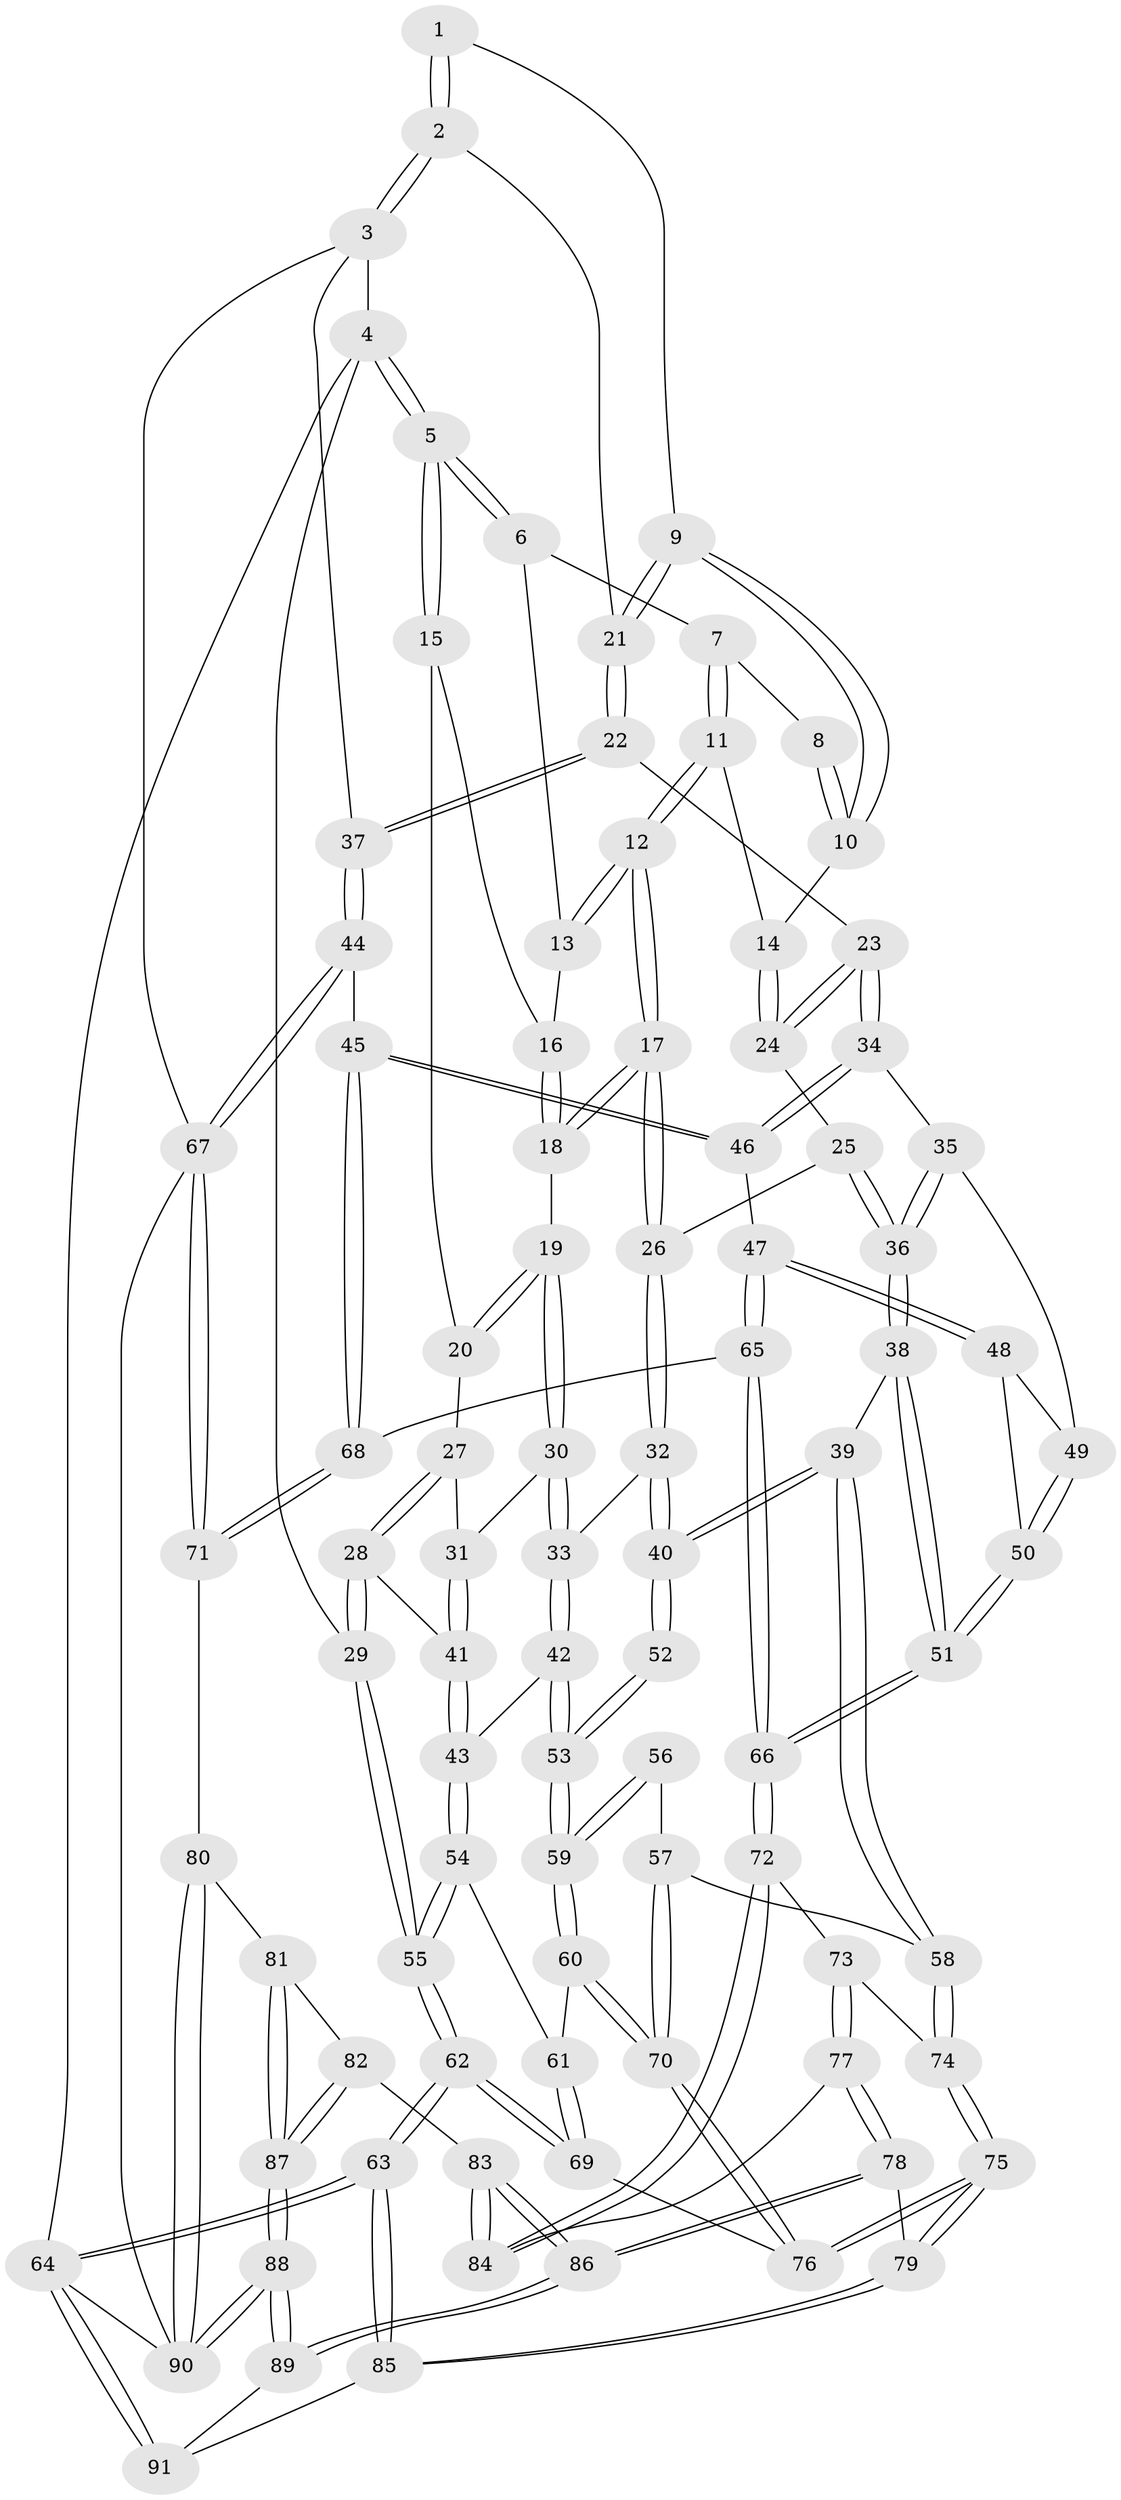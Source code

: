 // Generated by graph-tools (version 1.1) at 2025/27/03/15/25 16:27:57]
// undirected, 91 vertices, 224 edges
graph export_dot {
graph [start="1"]
  node [color=gray90,style=filled];
  1 [pos="+0.8394618997844864+0"];
  2 [pos="+1+0"];
  3 [pos="+1+0"];
  4 [pos="+0+0"];
  5 [pos="+0+0"];
  6 [pos="+0.31752906905811723+0"];
  7 [pos="+0.4716106104353567+0"];
  8 [pos="+0.5562638249539877+0"];
  9 [pos="+0.6579770202372942+0.11652074204543914"];
  10 [pos="+0.620337456802378+0.04871075214410478"];
  11 [pos="+0.45353711887254294+0.035868154430637886"];
  12 [pos="+0.404761625812429+0.09108453929677134"];
  13 [pos="+0.29515855128472185+0"];
  14 [pos="+0.48322522785206723+0.05715348750401306"];
  15 [pos="+0.1863881380307218+0.05587227204724595"];
  16 [pos="+0.27002262354808254+0.05211722096952138"];
  17 [pos="+0.3654399086300517+0.16529577932840653"];
  18 [pos="+0.3289225407996895+0.16378404754563658"];
  19 [pos="+0.3159989268097593+0.16985277311699548"];
  20 [pos="+0.19004286268816126+0.10033344989228382"];
  21 [pos="+0.6663217294431881+0.14214399283785906"];
  22 [pos="+0.6659774208805769+0.15443441124053556"];
  23 [pos="+0.6450341083038439+0.1802186946572131"];
  24 [pos="+0.549460155610899+0.14138278985222968"];
  25 [pos="+0.4154513768535387+0.19279667072560988"];
  26 [pos="+0.37672313873354696+0.1778568282497672"];
  27 [pos="+0.1827836545693172+0.11517219698639525"];
  28 [pos="+0+0.21688886873779853"];
  29 [pos="+0+0.1342146425301472"];
  30 [pos="+0.29502151616123257+0.18595275694501362"];
  31 [pos="+0.21375149668904472+0.22158147578915097"];
  32 [pos="+0.3675348900658115+0.3449205255877352"];
  33 [pos="+0.29677840954993967+0.311649821779429"];
  34 [pos="+0.6380367909062719+0.21552492221238187"];
  35 [pos="+0.6176826470445613+0.24651477593762755"];
  36 [pos="+0.5406928517666436+0.3095309196179687"];
  37 [pos="+1+0.18757848187016035"];
  38 [pos="+0.4945356006853694+0.4340470852912237"];
  39 [pos="+0.45142809829265096+0.4372335099225088"];
  40 [pos="+0.3799552164949427+0.37052036734017557"];
  41 [pos="+0.12862046147316855+0.2910779389937379"];
  42 [pos="+0.15615144978683004+0.33283300255591897"];
  43 [pos="+0.13743814022199694+0.30894425249816576"];
  44 [pos="+1+0.3038553582614029"];
  45 [pos="+0.8861395447660957+0.37142470888626355"];
  46 [pos="+0.8620913323044126+0.3743377887831565"];
  47 [pos="+0.8485050877025233+0.3807640322289762"];
  48 [pos="+0.7639530926582991+0.39652350072245524"];
  49 [pos="+0.6344599340457697+0.2742916226323878"];
  50 [pos="+0.6968407121173662+0.4195677831703659"];
  51 [pos="+0.5823715307209205+0.5115100941461699"];
  52 [pos="+0.2806050621917926+0.3866701708780539"];
  53 [pos="+0.16958315528073883+0.366625047786338"];
  54 [pos="+0.010583458358670687+0.4689539537836229"];
  55 [pos="+0+0.45023162227693964"];
  56 [pos="+0.28465718281464625+0.4304615508853577"];
  57 [pos="+0.3705237429227325+0.48073037606372043"];
  58 [pos="+0.4005140757329219+0.48123080253614997"];
  59 [pos="+0.17597697510924412+0.4723990710534939"];
  60 [pos="+0.1744022031290489+0.5002904427006903"];
  61 [pos="+0.024969763392571537+0.4766116564430239"];
  62 [pos="+0+0.8632137377382644"];
  63 [pos="+0+0.9653302647600943"];
  64 [pos="+0+1"];
  65 [pos="+0.6952631925914685+0.6140725279234351"];
  66 [pos="+0.6257035951070178+0.6226550415228721"];
  67 [pos="+1+0.7155168134602644"];
  68 [pos="+0.8173416753918085+0.6323296256366165"];
  69 [pos="+0.06686974318970738+0.6674364397087512"];
  70 [pos="+0.17731872869414086+0.5076973844512463"];
  71 [pos="+0.9658693680536916+0.7232286094899029"];
  72 [pos="+0.6165061514266769+0.643884051292406"];
  73 [pos="+0.44118876699830956+0.6318833501608428"];
  74 [pos="+0.35263298236479906+0.6150860123813824"];
  75 [pos="+0.27495905355831785+0.6975416206258438"];
  76 [pos="+0.1738443490352014+0.6329833375729453"];
  77 [pos="+0.42542846830519454+0.7570645910499122"];
  78 [pos="+0.34646615036743184+0.7994071813790375"];
  79 [pos="+0.312921036226073+0.7966546813191988"];
  80 [pos="+0.8396762331628727+0.8171115754947069"];
  81 [pos="+0.7948666091203687+0.8249812493756468"];
  82 [pos="+0.6395334905122806+0.7816425715292447"];
  83 [pos="+0.6394796727588562+0.7815859956201712"];
  84 [pos="+0.6115865704638378+0.6693690174822151"];
  85 [pos="+0.2875458741841401+0.8393904255143706"];
  86 [pos="+0.49164683773105294+0.8944781239330512"];
  87 [pos="+0.6845211534506135+1"];
  88 [pos="+0.681130526392458+1"];
  89 [pos="+0.5368912692313003+1"];
  90 [pos="+0.9021268427446809+1"];
  91 [pos="+0.29501017093309634+1"];
  1 -- 2;
  1 -- 2;
  1 -- 9;
  2 -- 3;
  2 -- 3;
  2 -- 21;
  3 -- 4;
  3 -- 37;
  3 -- 67;
  4 -- 5;
  4 -- 5;
  4 -- 29;
  4 -- 64;
  5 -- 6;
  5 -- 6;
  5 -- 15;
  5 -- 15;
  6 -- 7;
  6 -- 13;
  7 -- 8;
  7 -- 11;
  7 -- 11;
  8 -- 10;
  8 -- 10;
  9 -- 10;
  9 -- 10;
  9 -- 21;
  9 -- 21;
  10 -- 14;
  11 -- 12;
  11 -- 12;
  11 -- 14;
  12 -- 13;
  12 -- 13;
  12 -- 17;
  12 -- 17;
  13 -- 16;
  14 -- 24;
  14 -- 24;
  15 -- 16;
  15 -- 20;
  16 -- 18;
  16 -- 18;
  17 -- 18;
  17 -- 18;
  17 -- 26;
  17 -- 26;
  18 -- 19;
  19 -- 20;
  19 -- 20;
  19 -- 30;
  19 -- 30;
  20 -- 27;
  21 -- 22;
  21 -- 22;
  22 -- 23;
  22 -- 37;
  22 -- 37;
  23 -- 24;
  23 -- 24;
  23 -- 34;
  23 -- 34;
  24 -- 25;
  25 -- 26;
  25 -- 36;
  25 -- 36;
  26 -- 32;
  26 -- 32;
  27 -- 28;
  27 -- 28;
  27 -- 31;
  28 -- 29;
  28 -- 29;
  28 -- 41;
  29 -- 55;
  29 -- 55;
  30 -- 31;
  30 -- 33;
  30 -- 33;
  31 -- 41;
  31 -- 41;
  32 -- 33;
  32 -- 40;
  32 -- 40;
  33 -- 42;
  33 -- 42;
  34 -- 35;
  34 -- 46;
  34 -- 46;
  35 -- 36;
  35 -- 36;
  35 -- 49;
  36 -- 38;
  36 -- 38;
  37 -- 44;
  37 -- 44;
  38 -- 39;
  38 -- 51;
  38 -- 51;
  39 -- 40;
  39 -- 40;
  39 -- 58;
  39 -- 58;
  40 -- 52;
  40 -- 52;
  41 -- 43;
  41 -- 43;
  42 -- 43;
  42 -- 53;
  42 -- 53;
  43 -- 54;
  43 -- 54;
  44 -- 45;
  44 -- 67;
  44 -- 67;
  45 -- 46;
  45 -- 46;
  45 -- 68;
  45 -- 68;
  46 -- 47;
  47 -- 48;
  47 -- 48;
  47 -- 65;
  47 -- 65;
  48 -- 49;
  48 -- 50;
  49 -- 50;
  49 -- 50;
  50 -- 51;
  50 -- 51;
  51 -- 66;
  51 -- 66;
  52 -- 53;
  52 -- 53;
  53 -- 59;
  53 -- 59;
  54 -- 55;
  54 -- 55;
  54 -- 61;
  55 -- 62;
  55 -- 62;
  56 -- 57;
  56 -- 59;
  56 -- 59;
  57 -- 58;
  57 -- 70;
  57 -- 70;
  58 -- 74;
  58 -- 74;
  59 -- 60;
  59 -- 60;
  60 -- 61;
  60 -- 70;
  60 -- 70;
  61 -- 69;
  61 -- 69;
  62 -- 63;
  62 -- 63;
  62 -- 69;
  62 -- 69;
  63 -- 64;
  63 -- 64;
  63 -- 85;
  63 -- 85;
  64 -- 91;
  64 -- 91;
  64 -- 90;
  65 -- 66;
  65 -- 66;
  65 -- 68;
  66 -- 72;
  66 -- 72;
  67 -- 71;
  67 -- 71;
  67 -- 90;
  68 -- 71;
  68 -- 71;
  69 -- 76;
  70 -- 76;
  70 -- 76;
  71 -- 80;
  72 -- 73;
  72 -- 84;
  72 -- 84;
  73 -- 74;
  73 -- 77;
  73 -- 77;
  74 -- 75;
  74 -- 75;
  75 -- 76;
  75 -- 76;
  75 -- 79;
  75 -- 79;
  77 -- 78;
  77 -- 78;
  77 -- 84;
  78 -- 79;
  78 -- 86;
  78 -- 86;
  79 -- 85;
  79 -- 85;
  80 -- 81;
  80 -- 90;
  80 -- 90;
  81 -- 82;
  81 -- 87;
  81 -- 87;
  82 -- 83;
  82 -- 87;
  82 -- 87;
  83 -- 84;
  83 -- 84;
  83 -- 86;
  83 -- 86;
  85 -- 91;
  86 -- 89;
  86 -- 89;
  87 -- 88;
  87 -- 88;
  88 -- 89;
  88 -- 89;
  88 -- 90;
  88 -- 90;
  89 -- 91;
}
